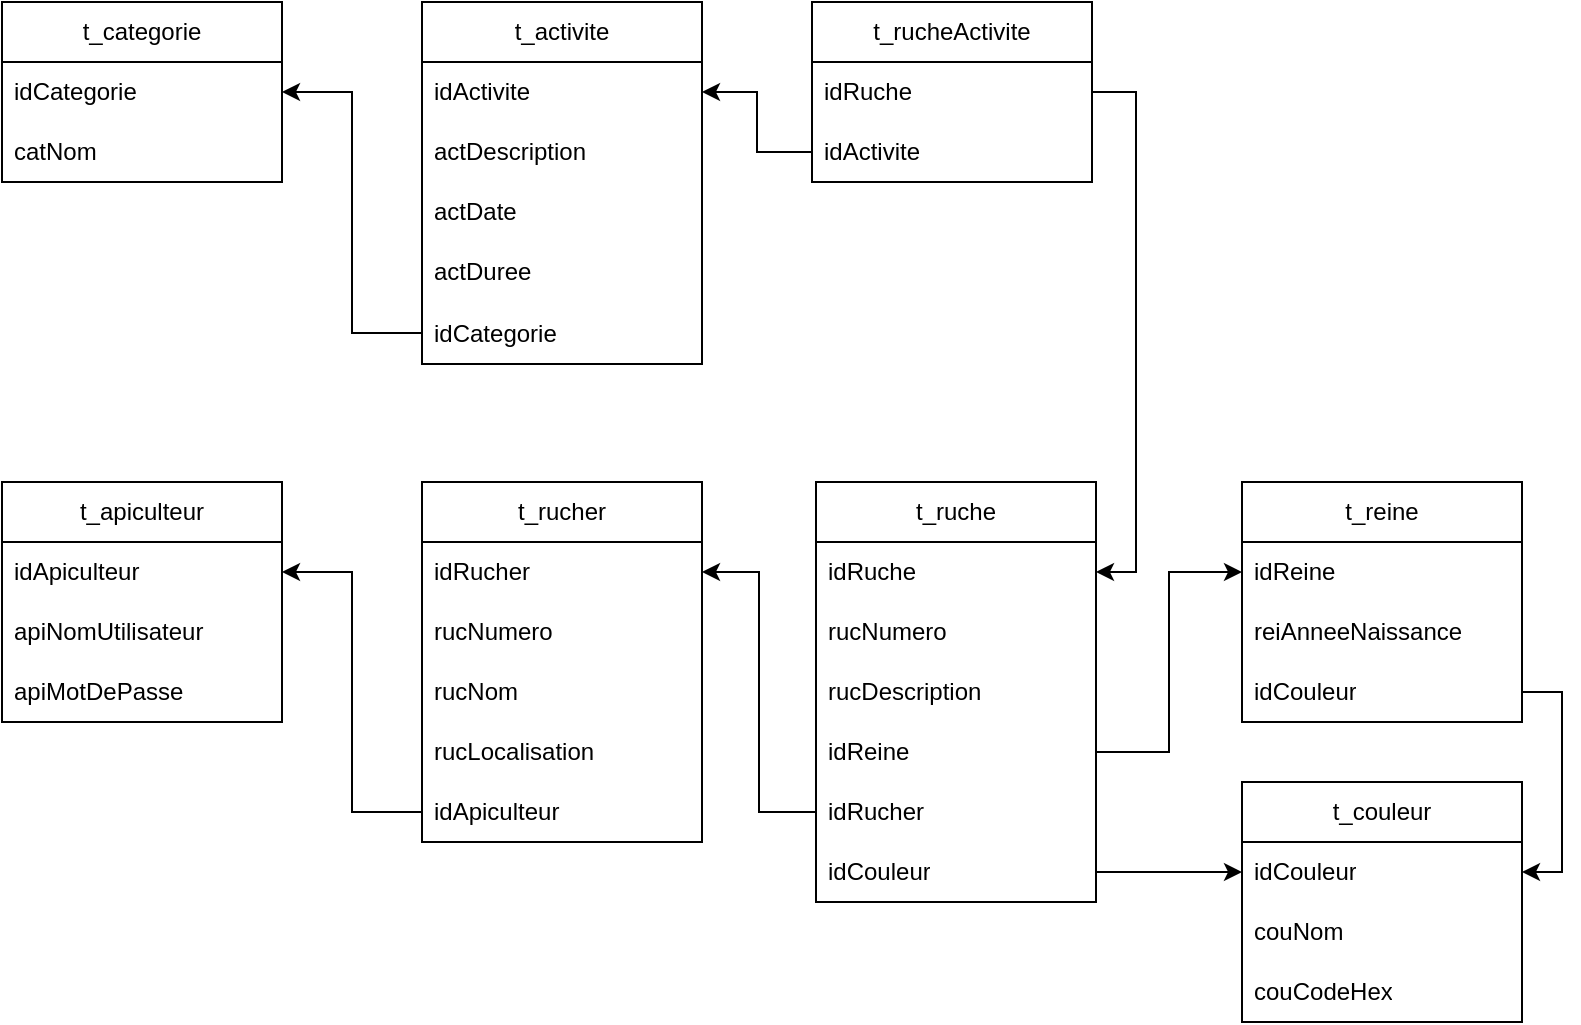 <mxfile version="24.1.0" type="device">
  <diagram name="Page-1" id="k6amDu6Ohro9IypY88K8">
    <mxGraphModel dx="1434" dy="782" grid="1" gridSize="10" guides="1" tooltips="1" connect="1" arrows="1" fold="1" page="1" pageScale="1" pageWidth="827" pageHeight="1169" math="0" shadow="0">
      <root>
        <mxCell id="0" />
        <mxCell id="1" parent="0" />
        <mxCell id="3mqqP8pm_8glWruhVhKU-1" value="t_rucher" style="swimlane;fontStyle=0;childLayout=stackLayout;horizontal=1;startSize=30;horizontalStack=0;resizeParent=1;resizeParentMax=0;resizeLast=0;collapsible=1;marginBottom=0;whiteSpace=wrap;html=1;" vertex="1" parent="1">
          <mxGeometry x="234" y="240" width="140" height="180" as="geometry" />
        </mxCell>
        <mxCell id="3mqqP8pm_8glWruhVhKU-2" value="idRucher" style="text;strokeColor=none;fillColor=none;align=left;verticalAlign=middle;spacingLeft=4;spacingRight=4;overflow=hidden;points=[[0,0.5],[1,0.5]];portConstraint=eastwest;rotatable=0;whiteSpace=wrap;html=1;" vertex="1" parent="3mqqP8pm_8glWruhVhKU-1">
          <mxGeometry y="30" width="140" height="30" as="geometry" />
        </mxCell>
        <mxCell id="3mqqP8pm_8glWruhVhKU-3" value="&lt;div&gt;rucNumero&lt;/div&gt;" style="text;strokeColor=none;fillColor=none;align=left;verticalAlign=middle;spacingLeft=4;spacingRight=4;overflow=hidden;points=[[0,0.5],[1,0.5]];portConstraint=eastwest;rotatable=0;whiteSpace=wrap;html=1;" vertex="1" parent="3mqqP8pm_8glWruhVhKU-1">
          <mxGeometry y="60" width="140" height="30" as="geometry" />
        </mxCell>
        <mxCell id="3mqqP8pm_8glWruhVhKU-4" value="&lt;div&gt;rucNom&lt;/div&gt;" style="text;strokeColor=none;fillColor=none;align=left;verticalAlign=middle;spacingLeft=4;spacingRight=4;overflow=hidden;points=[[0,0.5],[1,0.5]];portConstraint=eastwest;rotatable=0;whiteSpace=wrap;html=1;" vertex="1" parent="3mqqP8pm_8glWruhVhKU-1">
          <mxGeometry y="90" width="140" height="30" as="geometry" />
        </mxCell>
        <mxCell id="3mqqP8pm_8glWruhVhKU-5" value="rucLocalisation" style="text;strokeColor=none;fillColor=none;align=left;verticalAlign=middle;spacingLeft=4;spacingRight=4;overflow=hidden;points=[[0,0.5],[1,0.5]];portConstraint=eastwest;rotatable=0;whiteSpace=wrap;html=1;" vertex="1" parent="3mqqP8pm_8glWruhVhKU-1">
          <mxGeometry y="120" width="140" height="30" as="geometry" />
        </mxCell>
        <mxCell id="3mqqP8pm_8glWruhVhKU-6" value="idApiculteur" style="text;strokeColor=none;fillColor=none;align=left;verticalAlign=middle;spacingLeft=4;spacingRight=4;overflow=hidden;points=[[0,0.5],[1,0.5]];portConstraint=eastwest;rotatable=0;whiteSpace=wrap;html=1;" vertex="1" parent="3mqqP8pm_8glWruhVhKU-1">
          <mxGeometry y="150" width="140" height="30" as="geometry" />
        </mxCell>
        <mxCell id="3mqqP8pm_8glWruhVhKU-7" value="t_ruche" style="swimlane;fontStyle=0;childLayout=stackLayout;horizontal=1;startSize=30;horizontalStack=0;resizeParent=1;resizeParentMax=0;resizeLast=0;collapsible=1;marginBottom=0;whiteSpace=wrap;html=1;" vertex="1" parent="1">
          <mxGeometry x="431" y="240" width="140" height="210" as="geometry" />
        </mxCell>
        <mxCell id="3mqqP8pm_8glWruhVhKU-8" value="idRuche" style="text;strokeColor=none;fillColor=none;align=left;verticalAlign=middle;spacingLeft=4;spacingRight=4;overflow=hidden;points=[[0,0.5],[1,0.5]];portConstraint=eastwest;rotatable=0;whiteSpace=wrap;html=1;" vertex="1" parent="3mqqP8pm_8glWruhVhKU-7">
          <mxGeometry y="30" width="140" height="30" as="geometry" />
        </mxCell>
        <mxCell id="3mqqP8pm_8glWruhVhKU-9" value="rucNumero" style="text;strokeColor=none;fillColor=none;align=left;verticalAlign=middle;spacingLeft=4;spacingRight=4;overflow=hidden;points=[[0,0.5],[1,0.5]];portConstraint=eastwest;rotatable=0;whiteSpace=wrap;html=1;" vertex="1" parent="3mqqP8pm_8glWruhVhKU-7">
          <mxGeometry y="60" width="140" height="30" as="geometry" />
        </mxCell>
        <mxCell id="3mqqP8pm_8glWruhVhKU-10" value="rucDescription" style="text;strokeColor=none;fillColor=none;align=left;verticalAlign=middle;spacingLeft=4;spacingRight=4;overflow=hidden;points=[[0,0.5],[1,0.5]];portConstraint=eastwest;rotatable=0;whiteSpace=wrap;html=1;" vertex="1" parent="3mqqP8pm_8glWruhVhKU-7">
          <mxGeometry y="90" width="140" height="30" as="geometry" />
        </mxCell>
        <mxCell id="3mqqP8pm_8glWruhVhKU-11" value="idReine" style="text;strokeColor=none;fillColor=none;align=left;verticalAlign=middle;spacingLeft=4;spacingRight=4;overflow=hidden;points=[[0,0.5],[1,0.5]];portConstraint=eastwest;rotatable=0;whiteSpace=wrap;html=1;" vertex="1" parent="3mqqP8pm_8glWruhVhKU-7">
          <mxGeometry y="120" width="140" height="30" as="geometry" />
        </mxCell>
        <mxCell id="3mqqP8pm_8glWruhVhKU-12" value="idRucher" style="text;strokeColor=none;fillColor=none;align=left;verticalAlign=middle;spacingLeft=4;spacingRight=4;overflow=hidden;points=[[0,0.5],[1,0.5]];portConstraint=eastwest;rotatable=0;whiteSpace=wrap;html=1;" vertex="1" parent="3mqqP8pm_8glWruhVhKU-7">
          <mxGeometry y="150" width="140" height="30" as="geometry" />
        </mxCell>
        <mxCell id="3mqqP8pm_8glWruhVhKU-13" value="idCouleur" style="text;strokeColor=none;fillColor=none;align=left;verticalAlign=middle;spacingLeft=4;spacingRight=4;overflow=hidden;points=[[0,0.5],[1,0.5]];portConstraint=eastwest;rotatable=0;whiteSpace=wrap;html=1;" vertex="1" parent="3mqqP8pm_8glWruhVhKU-7">
          <mxGeometry y="180" width="140" height="30" as="geometry" />
        </mxCell>
        <mxCell id="3mqqP8pm_8glWruhVhKU-14" value="t_apiculteur" style="swimlane;fontStyle=0;childLayout=stackLayout;horizontal=1;startSize=30;horizontalStack=0;resizeParent=1;resizeParentMax=0;resizeLast=0;collapsible=1;marginBottom=0;whiteSpace=wrap;html=1;" vertex="1" parent="1">
          <mxGeometry x="24" y="240" width="140" height="120" as="geometry" />
        </mxCell>
        <mxCell id="3mqqP8pm_8glWruhVhKU-15" value="idApiculteur" style="text;strokeColor=none;fillColor=none;align=left;verticalAlign=middle;spacingLeft=4;spacingRight=4;overflow=hidden;points=[[0,0.5],[1,0.5]];portConstraint=eastwest;rotatable=0;whiteSpace=wrap;html=1;" vertex="1" parent="3mqqP8pm_8glWruhVhKU-14">
          <mxGeometry y="30" width="140" height="30" as="geometry" />
        </mxCell>
        <mxCell id="3mqqP8pm_8glWruhVhKU-16" value="apiNomUtilisateur" style="text;strokeColor=none;fillColor=none;align=left;verticalAlign=middle;spacingLeft=4;spacingRight=4;overflow=hidden;points=[[0,0.5],[1,0.5]];portConstraint=eastwest;rotatable=0;whiteSpace=wrap;html=1;" vertex="1" parent="3mqqP8pm_8glWruhVhKU-14">
          <mxGeometry y="60" width="140" height="30" as="geometry" />
        </mxCell>
        <mxCell id="3mqqP8pm_8glWruhVhKU-17" value="apiMotDePasse" style="text;strokeColor=none;fillColor=none;align=left;verticalAlign=middle;spacingLeft=4;spacingRight=4;overflow=hidden;points=[[0,0.5],[1,0.5]];portConstraint=eastwest;rotatable=0;whiteSpace=wrap;html=1;" vertex="1" parent="3mqqP8pm_8glWruhVhKU-14">
          <mxGeometry y="90" width="140" height="30" as="geometry" />
        </mxCell>
        <mxCell id="3mqqP8pm_8glWruhVhKU-18" value="t_activite" style="swimlane;fontStyle=0;childLayout=stackLayout;horizontal=1;startSize=30;horizontalStack=0;resizeParent=1;resizeParentMax=0;resizeLast=0;collapsible=1;marginBottom=0;whiteSpace=wrap;html=1;" vertex="1" parent="1">
          <mxGeometry x="234" width="140" height="181" as="geometry" />
        </mxCell>
        <mxCell id="3mqqP8pm_8glWruhVhKU-19" value="idActivite" style="text;strokeColor=none;fillColor=none;align=left;verticalAlign=middle;spacingLeft=4;spacingRight=4;overflow=hidden;points=[[0,0.5],[1,0.5]];portConstraint=eastwest;rotatable=0;whiteSpace=wrap;html=1;" vertex="1" parent="3mqqP8pm_8glWruhVhKU-18">
          <mxGeometry y="30" width="140" height="30" as="geometry" />
        </mxCell>
        <mxCell id="3mqqP8pm_8glWruhVhKU-20" value="actDescription" style="text;strokeColor=none;fillColor=none;align=left;verticalAlign=middle;spacingLeft=4;spacingRight=4;overflow=hidden;points=[[0,0.5],[1,0.5]];portConstraint=eastwest;rotatable=0;whiteSpace=wrap;html=1;" vertex="1" parent="3mqqP8pm_8glWruhVhKU-18">
          <mxGeometry y="60" width="140" height="30" as="geometry" />
        </mxCell>
        <mxCell id="3mqqP8pm_8glWruhVhKU-21" value="&lt;div&gt;actDate&lt;/div&gt;" style="text;strokeColor=none;fillColor=none;align=left;verticalAlign=middle;spacingLeft=4;spacingRight=4;overflow=hidden;points=[[0,0.5],[1,0.5]];portConstraint=eastwest;rotatable=0;whiteSpace=wrap;html=1;" vertex="1" parent="3mqqP8pm_8glWruhVhKU-18">
          <mxGeometry y="90" width="140" height="30" as="geometry" />
        </mxCell>
        <mxCell id="3mqqP8pm_8glWruhVhKU-22" value="&lt;div&gt;actDuree&lt;/div&gt;" style="text;strokeColor=none;fillColor=none;align=left;verticalAlign=middle;spacingLeft=4;spacingRight=4;overflow=hidden;points=[[0,0.5],[1,0.5]];portConstraint=eastwest;rotatable=0;whiteSpace=wrap;html=1;" vertex="1" parent="3mqqP8pm_8glWruhVhKU-18">
          <mxGeometry y="120" width="140" height="30" as="geometry" />
        </mxCell>
        <mxCell id="3mqqP8pm_8glWruhVhKU-23" value="idCategorie" style="text;strokeColor=none;fillColor=none;align=left;verticalAlign=middle;spacingLeft=4;spacingRight=4;overflow=hidden;points=[[0,0.5],[1,0.5]];portConstraint=eastwest;rotatable=0;whiteSpace=wrap;html=1;" vertex="1" parent="3mqqP8pm_8glWruhVhKU-18">
          <mxGeometry y="150" width="140" height="31" as="geometry" />
        </mxCell>
        <mxCell id="3mqqP8pm_8glWruhVhKU-24" value="t_categorie" style="swimlane;fontStyle=0;childLayout=stackLayout;horizontal=1;startSize=30;horizontalStack=0;resizeParent=1;resizeParentMax=0;resizeLast=0;collapsible=1;marginBottom=0;whiteSpace=wrap;html=1;" vertex="1" parent="1">
          <mxGeometry x="24" width="140" height="90" as="geometry" />
        </mxCell>
        <mxCell id="3mqqP8pm_8glWruhVhKU-25" value="idCategorie" style="text;strokeColor=none;fillColor=none;align=left;verticalAlign=middle;spacingLeft=4;spacingRight=4;overflow=hidden;points=[[0,0.5],[1,0.5]];portConstraint=eastwest;rotatable=0;whiteSpace=wrap;html=1;" vertex="1" parent="3mqqP8pm_8glWruhVhKU-24">
          <mxGeometry y="30" width="140" height="30" as="geometry" />
        </mxCell>
        <mxCell id="3mqqP8pm_8glWruhVhKU-26" value="catNom" style="text;strokeColor=none;fillColor=none;align=left;verticalAlign=middle;spacingLeft=4;spacingRight=4;overflow=hidden;points=[[0,0.5],[1,0.5]];portConstraint=eastwest;rotatable=0;whiteSpace=wrap;html=1;" vertex="1" parent="3mqqP8pm_8glWruhVhKU-24">
          <mxGeometry y="60" width="140" height="30" as="geometry" />
        </mxCell>
        <mxCell id="3mqqP8pm_8glWruhVhKU-27" value="t_reine" style="swimlane;fontStyle=0;childLayout=stackLayout;horizontal=1;startSize=30;horizontalStack=0;resizeParent=1;resizeParentMax=0;resizeLast=0;collapsible=1;marginBottom=0;whiteSpace=wrap;html=1;" vertex="1" parent="1">
          <mxGeometry x="644" y="240" width="140" height="120" as="geometry" />
        </mxCell>
        <mxCell id="3mqqP8pm_8glWruhVhKU-28" value="idReine" style="text;strokeColor=none;fillColor=none;align=left;verticalAlign=middle;spacingLeft=4;spacingRight=4;overflow=hidden;points=[[0,0.5],[1,0.5]];portConstraint=eastwest;rotatable=0;whiteSpace=wrap;html=1;" vertex="1" parent="3mqqP8pm_8glWruhVhKU-27">
          <mxGeometry y="30" width="140" height="30" as="geometry" />
        </mxCell>
        <mxCell id="3mqqP8pm_8glWruhVhKU-29" value="reiAnneeNaissance" style="text;strokeColor=none;fillColor=none;align=left;verticalAlign=middle;spacingLeft=4;spacingRight=4;overflow=hidden;points=[[0,0.5],[1,0.5]];portConstraint=eastwest;rotatable=0;whiteSpace=wrap;html=1;" vertex="1" parent="3mqqP8pm_8glWruhVhKU-27">
          <mxGeometry y="60" width="140" height="30" as="geometry" />
        </mxCell>
        <mxCell id="3mqqP8pm_8glWruhVhKU-30" value="idCouleur" style="text;strokeColor=none;fillColor=none;align=left;verticalAlign=middle;spacingLeft=4;spacingRight=4;overflow=hidden;points=[[0,0.5],[1,0.5]];portConstraint=eastwest;rotatable=0;whiteSpace=wrap;html=1;" vertex="1" parent="3mqqP8pm_8glWruhVhKU-27">
          <mxGeometry y="90" width="140" height="30" as="geometry" />
        </mxCell>
        <mxCell id="3mqqP8pm_8glWruhVhKU-31" value="t_couleur" style="swimlane;fontStyle=0;childLayout=stackLayout;horizontal=1;startSize=30;horizontalStack=0;resizeParent=1;resizeParentMax=0;resizeLast=0;collapsible=1;marginBottom=0;whiteSpace=wrap;html=1;" vertex="1" parent="1">
          <mxGeometry x="644" y="390" width="140" height="120" as="geometry" />
        </mxCell>
        <mxCell id="3mqqP8pm_8glWruhVhKU-32" value="idCouleur" style="text;strokeColor=none;fillColor=none;align=left;verticalAlign=middle;spacingLeft=4;spacingRight=4;overflow=hidden;points=[[0,0.5],[1,0.5]];portConstraint=eastwest;rotatable=0;whiteSpace=wrap;html=1;" vertex="1" parent="3mqqP8pm_8glWruhVhKU-31">
          <mxGeometry y="30" width="140" height="30" as="geometry" />
        </mxCell>
        <mxCell id="3mqqP8pm_8glWruhVhKU-33" value="couNom" style="text;strokeColor=none;fillColor=none;align=left;verticalAlign=middle;spacingLeft=4;spacingRight=4;overflow=hidden;points=[[0,0.5],[1,0.5]];portConstraint=eastwest;rotatable=0;whiteSpace=wrap;html=1;" vertex="1" parent="3mqqP8pm_8glWruhVhKU-31">
          <mxGeometry y="60" width="140" height="30" as="geometry" />
        </mxCell>
        <mxCell id="3mqqP8pm_8glWruhVhKU-34" value="couCodeHex" style="text;strokeColor=none;fillColor=none;align=left;verticalAlign=middle;spacingLeft=4;spacingRight=4;overflow=hidden;points=[[0,0.5],[1,0.5]];portConstraint=eastwest;rotatable=0;whiteSpace=wrap;html=1;" vertex="1" parent="3mqqP8pm_8glWruhVhKU-31">
          <mxGeometry y="90" width="140" height="30" as="geometry" />
        </mxCell>
        <mxCell id="3mqqP8pm_8glWruhVhKU-35" style="rounded=0;orthogonalLoop=1;jettySize=auto;html=1;exitX=0;exitY=0.5;exitDx=0;exitDy=0;entryX=1;entryY=0.5;entryDx=0;entryDy=0;edgeStyle=orthogonalEdgeStyle;elbow=vertical;" edge="1" parent="1" source="3mqqP8pm_8glWruhVhKU-6" target="3mqqP8pm_8glWruhVhKU-15">
          <mxGeometry relative="1" as="geometry" />
        </mxCell>
        <mxCell id="3mqqP8pm_8glWruhVhKU-36" style="rounded=0;orthogonalLoop=1;jettySize=auto;html=1;exitX=0;exitY=0.5;exitDx=0;exitDy=0;entryX=1;entryY=0.5;entryDx=0;entryDy=0;edgeStyle=orthogonalEdgeStyle;" edge="1" parent="1" source="3mqqP8pm_8glWruhVhKU-12" target="3mqqP8pm_8glWruhVhKU-2">
          <mxGeometry relative="1" as="geometry" />
        </mxCell>
        <mxCell id="3mqqP8pm_8glWruhVhKU-37" style="edgeStyle=orthogonalEdgeStyle;rounded=0;orthogonalLoop=1;jettySize=auto;html=1;exitX=1;exitY=0.5;exitDx=0;exitDy=0;entryX=0;entryY=0.5;entryDx=0;entryDy=0;" edge="1" parent="1" source="3mqqP8pm_8glWruhVhKU-13" target="3mqqP8pm_8glWruhVhKU-32">
          <mxGeometry relative="1" as="geometry" />
        </mxCell>
        <mxCell id="3mqqP8pm_8glWruhVhKU-38" style="edgeStyle=orthogonalEdgeStyle;rounded=0;orthogonalLoop=1;jettySize=auto;html=1;exitX=1;exitY=0.5;exitDx=0;exitDy=0;entryX=0;entryY=0.5;entryDx=0;entryDy=0;" edge="1" parent="1" source="3mqqP8pm_8glWruhVhKU-11" target="3mqqP8pm_8glWruhVhKU-28">
          <mxGeometry relative="1" as="geometry" />
        </mxCell>
        <mxCell id="3mqqP8pm_8glWruhVhKU-39" style="edgeStyle=orthogonalEdgeStyle;rounded=0;orthogonalLoop=1;jettySize=auto;html=1;exitX=1;exitY=0.5;exitDx=0;exitDy=0;entryX=1;entryY=0.5;entryDx=0;entryDy=0;" edge="1" parent="1" source="3mqqP8pm_8glWruhVhKU-30" target="3mqqP8pm_8glWruhVhKU-32">
          <mxGeometry relative="1" as="geometry" />
        </mxCell>
        <mxCell id="3mqqP8pm_8glWruhVhKU-40" style="edgeStyle=orthogonalEdgeStyle;rounded=0;orthogonalLoop=1;jettySize=auto;html=1;exitX=0;exitY=0.5;exitDx=0;exitDy=0;entryX=1;entryY=0.5;entryDx=0;entryDy=0;" edge="1" parent="1" source="3mqqP8pm_8glWruhVhKU-23" target="3mqqP8pm_8glWruhVhKU-25">
          <mxGeometry relative="1" as="geometry" />
        </mxCell>
        <mxCell id="3mqqP8pm_8glWruhVhKU-41" value="t_rucheActivite" style="swimlane;fontStyle=0;childLayout=stackLayout;horizontal=1;startSize=30;horizontalStack=0;resizeParent=1;resizeParentMax=0;resizeLast=0;collapsible=1;marginBottom=0;whiteSpace=wrap;html=1;" vertex="1" parent="1">
          <mxGeometry x="429" width="140" height="90" as="geometry" />
        </mxCell>
        <mxCell id="3mqqP8pm_8glWruhVhKU-42" value="idRuche" style="text;strokeColor=none;fillColor=none;align=left;verticalAlign=middle;spacingLeft=4;spacingRight=4;overflow=hidden;points=[[0,0.5],[1,0.5]];portConstraint=eastwest;rotatable=0;whiteSpace=wrap;html=1;" vertex="1" parent="3mqqP8pm_8glWruhVhKU-41">
          <mxGeometry y="30" width="140" height="30" as="geometry" />
        </mxCell>
        <mxCell id="3mqqP8pm_8glWruhVhKU-43" value="idActivite" style="text;strokeColor=none;fillColor=none;align=left;verticalAlign=middle;spacingLeft=4;spacingRight=4;overflow=hidden;points=[[0,0.5],[1,0.5]];portConstraint=eastwest;rotatable=0;whiteSpace=wrap;html=1;" vertex="1" parent="3mqqP8pm_8glWruhVhKU-41">
          <mxGeometry y="60" width="140" height="30" as="geometry" />
        </mxCell>
        <mxCell id="3mqqP8pm_8glWruhVhKU-44" style="edgeStyle=orthogonalEdgeStyle;rounded=0;orthogonalLoop=1;jettySize=auto;html=1;exitX=1;exitY=0.5;exitDx=0;exitDy=0;entryX=1;entryY=0.5;entryDx=0;entryDy=0;" edge="1" parent="1" source="3mqqP8pm_8glWruhVhKU-42" target="3mqqP8pm_8glWruhVhKU-8">
          <mxGeometry relative="1" as="geometry" />
        </mxCell>
        <mxCell id="3mqqP8pm_8glWruhVhKU-45" style="edgeStyle=orthogonalEdgeStyle;rounded=0;orthogonalLoop=1;jettySize=auto;html=1;exitX=0;exitY=0.5;exitDx=0;exitDy=0;entryX=1;entryY=0.5;entryDx=0;entryDy=0;" edge="1" parent="1" source="3mqqP8pm_8glWruhVhKU-43" target="3mqqP8pm_8glWruhVhKU-19">
          <mxGeometry relative="1" as="geometry" />
        </mxCell>
      </root>
    </mxGraphModel>
  </diagram>
</mxfile>
